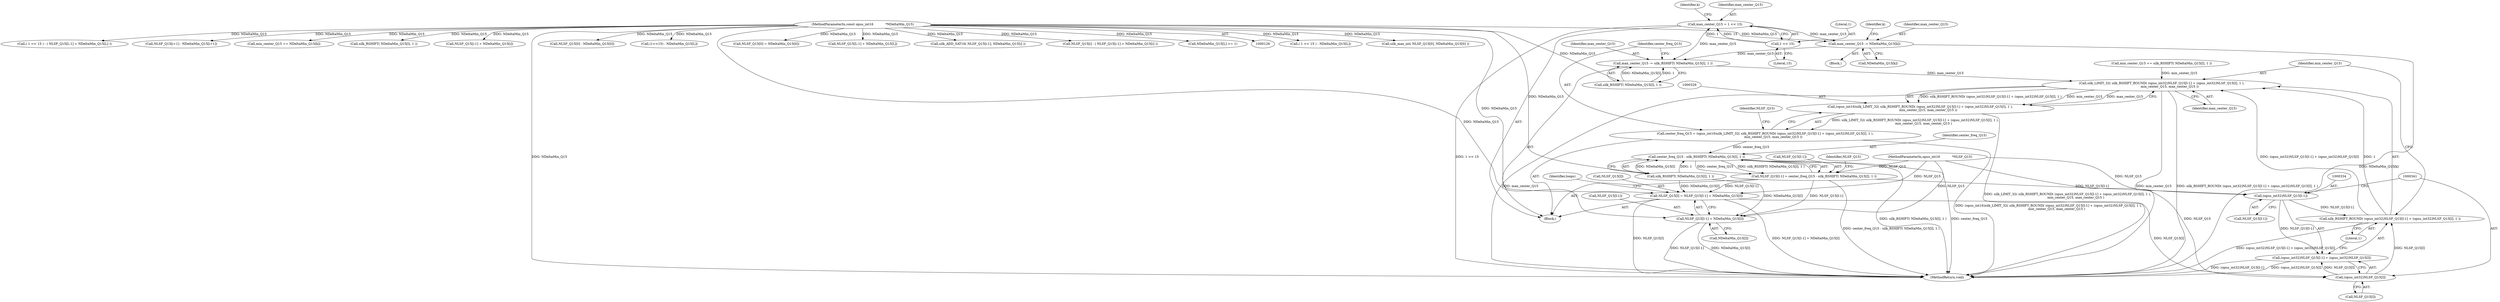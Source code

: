 digraph "0_Android_0d052d64480a30e83fcdda80f4774624e044beb7@array" {
"1000314" [label="(Call,max_center_Q15 -= NDeltaMin_Q15[k])"];
"1000128" [label="(MethodParameterIn,const opus_int16            *NDeltaMin_Q15)"];
"1000299" [label="(Call,max_center_Q15 = 1 << 15)"];
"1000301" [label="(Call,1 << 15)"];
"1000319" [label="(Call,max_center_Q15 -= silk_RSHIFT( NDeltaMin_Q15[I], 1 ))"];
"1000330" [label="(Call,silk_LIMIT_32( silk_RSHIFT_ROUND( (opus_int32)NLSF_Q15[I-1] + (opus_int32)NLSF_Q15[I], 1 ),\n                min_center_Q15, max_center_Q15 ))"];
"1000328" [label="(Call,(opus_int16)silk_LIMIT_32( silk_RSHIFT_ROUND( (opus_int32)NLSF_Q15[I-1] + (opus_int32)NLSF_Q15[I], 1 ),\n                min_center_Q15, max_center_Q15 ))"];
"1000326" [label="(Call,center_freq_Q15 = (opus_int16)silk_LIMIT_32( silk_RSHIFT_ROUND( (opus_int32)NLSF_Q15[I-1] + (opus_int32)NLSF_Q15[I], 1 ),\n                min_center_Q15, max_center_Q15 ))"];
"1000354" [label="(Call,center_freq_Q15 - silk_RSHIFT( NDeltaMin_Q15[I], 1 ))"];
"1000348" [label="(Call,NLSF_Q15[I-1] = center_freq_Q15 - silk_RSHIFT( NDeltaMin_Q15[I], 1 ))"];
"1000333" [label="(Call,(opus_int32)NLSF_Q15[I-1])"];
"1000331" [label="(Call,silk_RSHIFT_ROUND( (opus_int32)NLSF_Q15[I-1] + (opus_int32)NLSF_Q15[I], 1 ))"];
"1000332" [label="(Call,(opus_int32)NLSF_Q15[I-1] + (opus_int32)NLSF_Q15[I])"];
"1000361" [label="(Call,NLSF_Q15[I] = NLSF_Q15[I-1] + NDeltaMin_Q15[I])"];
"1000340" [label="(Call,(opus_int32)NLSF_Q15[I])"];
"1000365" [label="(Call,NLSF_Q15[I-1] + NDeltaMin_Q15[I])"];
"1000312" [label="(Identifier,k)"];
"1000361" [label="(Call,NLSF_Q15[I] = NLSF_Q15[I-1] + NDeltaMin_Q15[I])"];
"1000347" [label="(Identifier,max_center_Q15)"];
"1000316" [label="(Call,NDeltaMin_Q15[k])"];
"1000265" [label="(Call,( 1 << 15 ) - NDeltaMin_Q15[L])"];
"1000389" [label="(Call,silk_max_int( NLSF_Q15[0], NDeltaMin_Q15[0] ))"];
"1000365" [label="(Call,NLSF_Q15[I-1] + NDeltaMin_Q15[I])"];
"1000211" [label="(Call,( 1 << 15 ) - ( NLSF_Q15[L-1] + NDeltaMin_Q15[L] ))"];
"1000460" [label="(Call,NLSF_Q15[i+1] - NDeltaMin_Q15[i+1])"];
"1000362" [label="(Call,NLSF_Q15[I])"];
"1000273" [label="(Block,)"];
"1000303" [label="(Literal,15)"];
"1000287" [label="(Call,min_center_Q15 += NDeltaMin_Q15[k])"];
"1000294" [label="(Call,silk_RSHIFT( NDeltaMin_Q15[I], 1 ))"];
"1000306" [label="(Identifier,k)"];
"1000327" [label="(Identifier,center_freq_Q15)"];
"1000330" [label="(Call,silk_LIMIT_32( silk_RSHIFT_ROUND( (opus_int32)NLSF_Q15[I-1] + (opus_int32)NLSF_Q15[I], 1 ),\n                min_center_Q15, max_center_Q15 ))"];
"1000349" [label="(Call,NLSF_Q15[I-1])"];
"1000127" [label="(MethodParameterIn,opus_int16            *NLSF_Q15)"];
"1000189" [label="(Call,NLSF_Q15[i-1] + NDeltaMin_Q15[i])"];
"1000302" [label="(Literal,1)"];
"1000332" [label="(Call,(opus_int32)NLSF_Q15[I-1] + (opus_int32)NLSF_Q15[I])"];
"1000340" [label="(Call,(opus_int32)NLSF_Q15[I])"];
"1000355" [label="(Identifier,center_freq_Q15)"];
"1000342" [label="(Call,NLSF_Q15[I])"];
"1000300" [label="(Identifier,max_center_Q15)"];
"1000157" [label="(Identifier,loops)"];
"1000356" [label="(Call,silk_RSHIFT( NDeltaMin_Q15[I], 1 ))"];
"1000292" [label="(Call,min_center_Q15 += silk_RSHIFT( NDeltaMin_Q15[I], 1 ))"];
"1000161" [label="(Call,NLSF_Q15[0] - NDeltaMin_Q15[0])"];
"1000335" [label="(Call,NLSF_Q15[I-1])"];
"1000313" [label="(Block,)"];
"1000371" [label="(Call,NDeltaMin_Q15[I])"];
"1000331" [label="(Call,silk_RSHIFT_ROUND( (opus_int32)NLSF_Q15[I-1] + (opus_int32)NLSF_Q15[I], 1 ))"];
"1000350" [label="(Identifier,NLSF_Q15)"];
"1000363" [label="(Identifier,NLSF_Q15)"];
"1000345" [label="(Literal,1)"];
"1000128" [label="(MethodParameterIn,const opus_int16            *NDeltaMin_Q15)"];
"1000319" [label="(Call,max_center_Q15 -= silk_RSHIFT( NDeltaMin_Q15[I], 1 ))"];
"1000301" [label="(Call,1 << 15)"];
"1000328" [label="(Call,(opus_int16)silk_LIMIT_32( silk_RSHIFT_ROUND( (opus_int32)NLSF_Q15[I-1] + (opus_int32)NLSF_Q15[I], 1 ),\n                min_center_Q15, max_center_Q15 ))"];
"1000299" [label="(Call,max_center_Q15 = 1 << 15)"];
"1000354" [label="(Call,center_freq_Q15 - silk_RSHIFT( NDeltaMin_Q15[I], 1 ))"];
"1000333" [label="(Call,(opus_int32)NLSF_Q15[I-1])"];
"1000326" [label="(Call,center_freq_Q15 = (opus_int16)silk_LIMIT_32( silk_RSHIFT_ROUND( (opus_int32)NLSF_Q15[I-1] + (opus_int32)NLSF_Q15[I], 1 ),\n                min_center_Q15, max_center_Q15 ))"];
"1000434" [label="(Call,(1<<15) - NDeltaMin_Q15[L])"];
"1000346" [label="(Identifier,min_center_Q15)"];
"1000315" [label="(Identifier,max_center_Q15)"];
"1000314" [label="(Call,max_center_Q15 -= NDeltaMin_Q15[k])"];
"1000471" [label="(MethodReturn,void)"];
"1000246" [label="(Call,NLSF_Q15[0] = NDeltaMin_Q15[0])"];
"1000321" [label="(Call,silk_RSHIFT( NDeltaMin_Q15[I], 1 ))"];
"1000366" [label="(Call,NLSF_Q15[I-1])"];
"1000215" [label="(Call,NLSF_Q15[L-1] + NDeltaMin_Q15[L])"];
"1000348" [label="(Call,NLSF_Q15[I-1] = center_freq_Q15 - silk_RSHIFT( NDeltaMin_Q15[I], 1 ))"];
"1000413" [label="(Call,silk_ADD_SAT16( NLSF_Q15[i-1], NDeltaMin_Q15[i] ))"];
"1000320" [label="(Identifier,max_center_Q15)"];
"1000185" [label="(Call,NLSF_Q15[i] - ( NLSF_Q15[i-1] + NDeltaMin_Q15[i] ))"];
"1000144" [label="(Call,NDeltaMin_Q15[L] >= 1)"];
"1000314" -> "1000313"  [label="AST: "];
"1000314" -> "1000316"  [label="CFG: "];
"1000315" -> "1000314"  [label="AST: "];
"1000316" -> "1000314"  [label="AST: "];
"1000312" -> "1000314"  [label="CFG: "];
"1000314" -> "1000471"  [label="DDG: NDeltaMin_Q15[k]"];
"1000128" -> "1000314"  [label="DDG: NDeltaMin_Q15"];
"1000299" -> "1000314"  [label="DDG: max_center_Q15"];
"1000314" -> "1000319"  [label="DDG: max_center_Q15"];
"1000128" -> "1000126"  [label="AST: "];
"1000128" -> "1000471"  [label="DDG: NDeltaMin_Q15"];
"1000128" -> "1000144"  [label="DDG: NDeltaMin_Q15"];
"1000128" -> "1000161"  [label="DDG: NDeltaMin_Q15"];
"1000128" -> "1000185"  [label="DDG: NDeltaMin_Q15"];
"1000128" -> "1000189"  [label="DDG: NDeltaMin_Q15"];
"1000128" -> "1000211"  [label="DDG: NDeltaMin_Q15"];
"1000128" -> "1000215"  [label="DDG: NDeltaMin_Q15"];
"1000128" -> "1000246"  [label="DDG: NDeltaMin_Q15"];
"1000128" -> "1000265"  [label="DDG: NDeltaMin_Q15"];
"1000128" -> "1000287"  [label="DDG: NDeltaMin_Q15"];
"1000128" -> "1000294"  [label="DDG: NDeltaMin_Q15"];
"1000128" -> "1000321"  [label="DDG: NDeltaMin_Q15"];
"1000128" -> "1000356"  [label="DDG: NDeltaMin_Q15"];
"1000128" -> "1000361"  [label="DDG: NDeltaMin_Q15"];
"1000128" -> "1000365"  [label="DDG: NDeltaMin_Q15"];
"1000128" -> "1000389"  [label="DDG: NDeltaMin_Q15"];
"1000128" -> "1000413"  [label="DDG: NDeltaMin_Q15"];
"1000128" -> "1000434"  [label="DDG: NDeltaMin_Q15"];
"1000128" -> "1000460"  [label="DDG: NDeltaMin_Q15"];
"1000299" -> "1000273"  [label="AST: "];
"1000299" -> "1000301"  [label="CFG: "];
"1000300" -> "1000299"  [label="AST: "];
"1000301" -> "1000299"  [label="AST: "];
"1000306" -> "1000299"  [label="CFG: "];
"1000299" -> "1000471"  [label="DDG: 1 << 15"];
"1000301" -> "1000299"  [label="DDG: 1"];
"1000301" -> "1000299"  [label="DDG: 15"];
"1000299" -> "1000319"  [label="DDG: max_center_Q15"];
"1000301" -> "1000303"  [label="CFG: "];
"1000302" -> "1000301"  [label="AST: "];
"1000303" -> "1000301"  [label="AST: "];
"1000319" -> "1000273"  [label="AST: "];
"1000319" -> "1000321"  [label="CFG: "];
"1000320" -> "1000319"  [label="AST: "];
"1000321" -> "1000319"  [label="AST: "];
"1000327" -> "1000319"  [label="CFG: "];
"1000321" -> "1000319"  [label="DDG: NDeltaMin_Q15[I]"];
"1000321" -> "1000319"  [label="DDG: 1"];
"1000319" -> "1000330"  [label="DDG: max_center_Q15"];
"1000330" -> "1000328"  [label="AST: "];
"1000330" -> "1000347"  [label="CFG: "];
"1000331" -> "1000330"  [label="AST: "];
"1000346" -> "1000330"  [label="AST: "];
"1000347" -> "1000330"  [label="AST: "];
"1000328" -> "1000330"  [label="CFG: "];
"1000330" -> "1000471"  [label="DDG: silk_RSHIFT_ROUND( (opus_int32)NLSF_Q15[I-1] + (opus_int32)NLSF_Q15[I], 1 )"];
"1000330" -> "1000471"  [label="DDG: max_center_Q15"];
"1000330" -> "1000471"  [label="DDG: min_center_Q15"];
"1000330" -> "1000328"  [label="DDG: silk_RSHIFT_ROUND( (opus_int32)NLSF_Q15[I-1] + (opus_int32)NLSF_Q15[I], 1 )"];
"1000330" -> "1000328"  [label="DDG: min_center_Q15"];
"1000330" -> "1000328"  [label="DDG: max_center_Q15"];
"1000331" -> "1000330"  [label="DDG: (opus_int32)NLSF_Q15[I-1] + (opus_int32)NLSF_Q15[I]"];
"1000331" -> "1000330"  [label="DDG: 1"];
"1000292" -> "1000330"  [label="DDG: min_center_Q15"];
"1000328" -> "1000326"  [label="AST: "];
"1000329" -> "1000328"  [label="AST: "];
"1000326" -> "1000328"  [label="CFG: "];
"1000328" -> "1000471"  [label="DDG: silk_LIMIT_32( silk_RSHIFT_ROUND( (opus_int32)NLSF_Q15[I-1] + (opus_int32)NLSF_Q15[I], 1 ),\n                min_center_Q15, max_center_Q15 )"];
"1000328" -> "1000326"  [label="DDG: silk_LIMIT_32( silk_RSHIFT_ROUND( (opus_int32)NLSF_Q15[I-1] + (opus_int32)NLSF_Q15[I], 1 ),\n                min_center_Q15, max_center_Q15 )"];
"1000326" -> "1000273"  [label="AST: "];
"1000327" -> "1000326"  [label="AST: "];
"1000350" -> "1000326"  [label="CFG: "];
"1000326" -> "1000471"  [label="DDG: (opus_int16)silk_LIMIT_32( silk_RSHIFT_ROUND( (opus_int32)NLSF_Q15[I-1] + (opus_int32)NLSF_Q15[I], 1 ),\n                min_center_Q15, max_center_Q15 )"];
"1000326" -> "1000354"  [label="DDG: center_freq_Q15"];
"1000354" -> "1000348"  [label="AST: "];
"1000354" -> "1000356"  [label="CFG: "];
"1000355" -> "1000354"  [label="AST: "];
"1000356" -> "1000354"  [label="AST: "];
"1000348" -> "1000354"  [label="CFG: "];
"1000354" -> "1000471"  [label="DDG: silk_RSHIFT( NDeltaMin_Q15[I], 1 )"];
"1000354" -> "1000471"  [label="DDG: center_freq_Q15"];
"1000354" -> "1000348"  [label="DDG: center_freq_Q15"];
"1000354" -> "1000348"  [label="DDG: silk_RSHIFT( NDeltaMin_Q15[I], 1 )"];
"1000356" -> "1000354"  [label="DDG: NDeltaMin_Q15[I]"];
"1000356" -> "1000354"  [label="DDG: 1"];
"1000348" -> "1000273"  [label="AST: "];
"1000349" -> "1000348"  [label="AST: "];
"1000363" -> "1000348"  [label="CFG: "];
"1000348" -> "1000471"  [label="DDG: center_freq_Q15 - silk_RSHIFT( NDeltaMin_Q15[I], 1 )"];
"1000348" -> "1000333"  [label="DDG: NLSF_Q15[I-1]"];
"1000127" -> "1000348"  [label="DDG: NLSF_Q15"];
"1000348" -> "1000361"  [label="DDG: NLSF_Q15[I-1]"];
"1000348" -> "1000365"  [label="DDG: NLSF_Q15[I-1]"];
"1000333" -> "1000332"  [label="AST: "];
"1000333" -> "1000335"  [label="CFG: "];
"1000334" -> "1000333"  [label="AST: "];
"1000335" -> "1000333"  [label="AST: "];
"1000341" -> "1000333"  [label="CFG: "];
"1000333" -> "1000331"  [label="DDG: NLSF_Q15[I-1]"];
"1000333" -> "1000332"  [label="DDG: NLSF_Q15[I-1]"];
"1000127" -> "1000333"  [label="DDG: NLSF_Q15"];
"1000331" -> "1000345"  [label="CFG: "];
"1000332" -> "1000331"  [label="AST: "];
"1000345" -> "1000331"  [label="AST: "];
"1000346" -> "1000331"  [label="CFG: "];
"1000331" -> "1000471"  [label="DDG: (opus_int32)NLSF_Q15[I-1] + (opus_int32)NLSF_Q15[I]"];
"1000340" -> "1000331"  [label="DDG: NLSF_Q15[I]"];
"1000332" -> "1000340"  [label="CFG: "];
"1000340" -> "1000332"  [label="AST: "];
"1000345" -> "1000332"  [label="CFG: "];
"1000332" -> "1000471"  [label="DDG: (opus_int32)NLSF_Q15[I-1]"];
"1000332" -> "1000471"  [label="DDG: (opus_int32)NLSF_Q15[I]"];
"1000340" -> "1000332"  [label="DDG: NLSF_Q15[I]"];
"1000361" -> "1000273"  [label="AST: "];
"1000361" -> "1000365"  [label="CFG: "];
"1000362" -> "1000361"  [label="AST: "];
"1000365" -> "1000361"  [label="AST: "];
"1000157" -> "1000361"  [label="CFG: "];
"1000361" -> "1000471"  [label="DDG: NLSF_Q15[I-1] + NDeltaMin_Q15[I]"];
"1000361" -> "1000471"  [label="DDG: NLSF_Q15[I]"];
"1000361" -> "1000340"  [label="DDG: NLSF_Q15[I]"];
"1000127" -> "1000361"  [label="DDG: NLSF_Q15"];
"1000356" -> "1000361"  [label="DDG: NDeltaMin_Q15[I]"];
"1000340" -> "1000342"  [label="CFG: "];
"1000341" -> "1000340"  [label="AST: "];
"1000342" -> "1000340"  [label="AST: "];
"1000127" -> "1000340"  [label="DDG: NLSF_Q15"];
"1000365" -> "1000371"  [label="CFG: "];
"1000366" -> "1000365"  [label="AST: "];
"1000371" -> "1000365"  [label="AST: "];
"1000365" -> "1000471"  [label="DDG: NLSF_Q15[I-1]"];
"1000365" -> "1000471"  [label="DDG: NDeltaMin_Q15[I]"];
"1000127" -> "1000365"  [label="DDG: NLSF_Q15"];
"1000356" -> "1000365"  [label="DDG: NDeltaMin_Q15[I]"];
}
